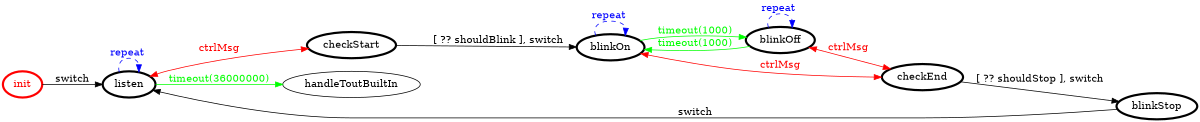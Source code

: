 /*
*
* A GraphViz DOT FSM description 
* Please use a GraphViz visualizer (like http://www.webgraphviz.com)
*  
*/

digraph finite_state_machine {
	rankdir=LR
	size="8,5"
	
	init [ color = red ][ fontcolor = red ][ penwidth = 3 ]
	blinkOn [ color = black ][ fontcolor = black ][ penwidth = 3 ]
	blinkOff [ color = black ][ fontcolor = black ][ penwidth = 3 ]
	checkEnd [ color = black ][ fontcolor = black ][ penwidth = 3 ]
	checkStart [ color = black ][ fontcolor = black ][ penwidth = 3 ]
	listen [ color = black ][ fontcolor = black ][ penwidth = 3 ]
	blinkStop [ color = black ][ fontcolor = black ][ penwidth = 3 ]
	
	checkStart -> blinkOn [ label = "[ ?? shouldBlink ], switch" ][ color = black ][ fontcolor = black ]
	blinkOn -> checkEnd [ label = "ctrlMsg" ][ color = red ][ fontcolor = red ][ dir = both ]
	checkEnd -> blinkStop [ label = "[ ?? shouldStop ], switch" ][ color = black ][ fontcolor = black ]
	blinkOff -> blinkOn [ label = "timeout(1000)" ][ color = green ][ fontcolor = green ]
	listen -> handleToutBuiltIn [ label = "timeout(36000000)" ][ color = green ][ fontcolor = green ]
	listen -> checkStart [ label = "ctrlMsg" ][ color = red ][ fontcolor = red ][ dir = both ]
	listen -> listen [ label = "repeat "][ style = dashed ][ color = blue ][ fontcolor = blue ]
	blinkStop -> listen [ label = "switch" ][ color = black ][ fontcolor = black ]
	blinkOff -> checkEnd [ label = "ctrlMsg" ][ color = red ][ fontcolor = red ][ dir = both ]
	init -> listen [ label = "switch" ][ color = black ][ fontcolor = black ]
	blinkOn -> blinkOff [ label = "timeout(1000)" ][ color = green ][ fontcolor = green ]
	blinkOff -> blinkOff [ label = "repeat "][ style = dashed ][ color = blue ][ fontcolor = blue ]
	blinkOn -> blinkOn [ label = "repeat "][ style = dashed ][ color = blue ][ fontcolor = blue ]
}
